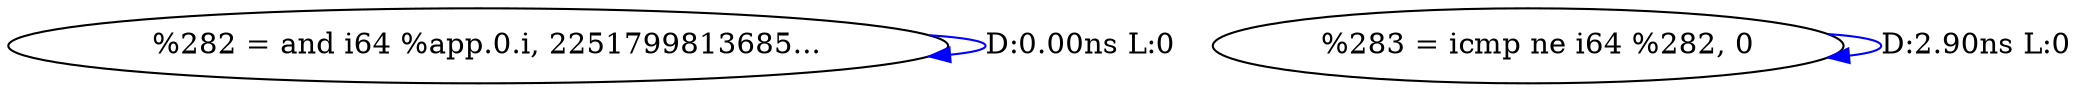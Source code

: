 digraph {
Node0x3cfef50[label="  %282 = and i64 %app.0.i, 2251799813685..."];
Node0x3cfef50 -> Node0x3cfef50[label="D:0.00ns L:0",color=blue];
Node0x3cff030[label="  %283 = icmp ne i64 %282, 0"];
Node0x3cff030 -> Node0x3cff030[label="D:2.90ns L:0",color=blue];
}
